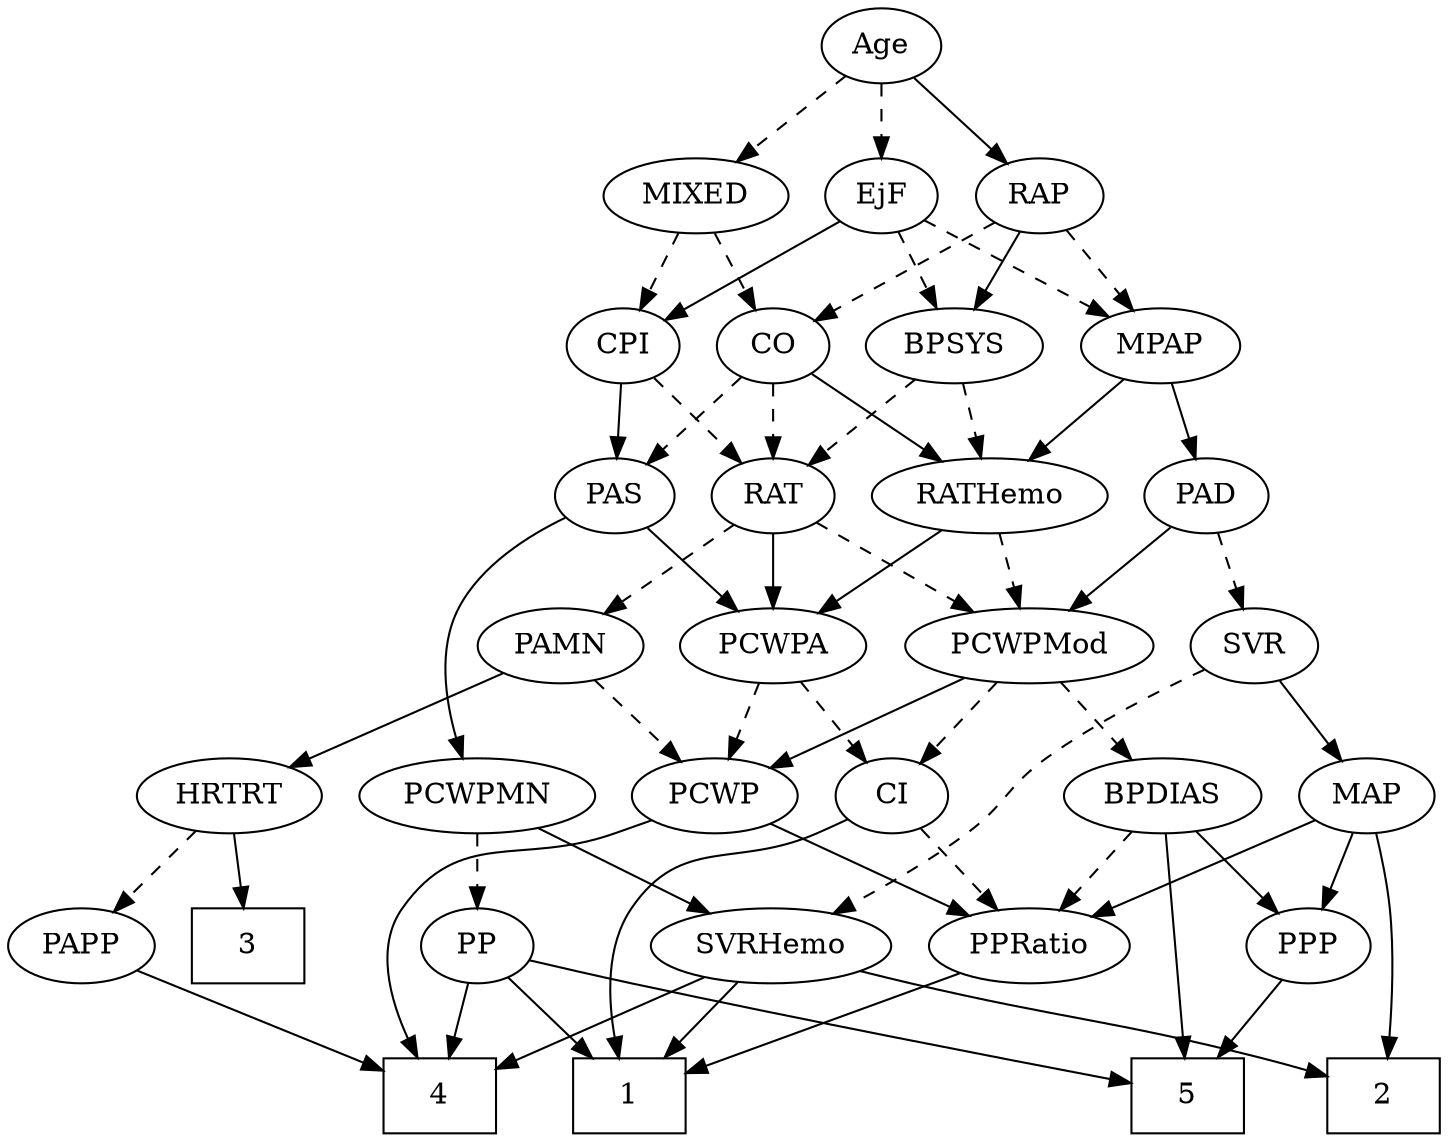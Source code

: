 strict digraph {
	graph [bb="0,0,647.39,540"];
	node [label="\N"];
	1	[height=0.5,
		pos="294.55,18",
		shape=box,
		width=0.75];
	2	[height=0.5,
		pos="28.547,18",
		shape=box,
		width=0.75];
	3	[height=0.5,
		pos="538.55,90",
		shape=box,
		width=0.75];
	4	[height=0.5,
		pos="455.55,18",
		shape=box,
		width=0.75];
	5	[height=0.5,
		pos="119.55,18",
		shape=box,
		width=0.75];
	Age	[height=0.5,
		pos="246.55,522",
		width=0.75];
	EjF	[height=0.5,
		pos="246.55,450",
		width=0.75];
	Age -> EjF	[pos="e,246.55,468.1 246.55,503.7 246.55,495.98 246.55,486.71 246.55,478.11",
		style=dashed];
	RAP	[height=0.5,
		pos="173.55,450",
		width=0.77632];
	Age -> RAP	[pos="e,188.55,465.38 231.77,506.83 221.45,496.94 207.49,483.55 195.82,472.36",
		style=solid];
	MIXED	[height=0.5,
		pos="331.55,450",
		width=1.1193];
	Age -> MIXED	[pos="e,313.14,466.16 262.94,507.5 274.95,497.61 291.52,483.96 305.36,472.56",
		style=dashed];
	MPAP	[height=0.5,
		pos="120.55,378",
		width=0.97491];
	EjF -> MPAP	[pos="e,143.74,391.88 226.3,437.75 206.41,426.7 175.73,409.66 152.54,396.77",
		style=dashed];
	BPSYS	[height=0.5,
		pos="211.55,378",
		width=1.0471];
	EjF -> BPSYS	[pos="e,219.86,395.63 238.43,432.76 234.25,424.4 229.06,414.02 224.35,404.61",
		style=dashed];
	CPI	[height=0.5,
		pos="366.55,378",
		width=0.75];
	EjF -> CPI	[pos="e,346.7,390.58 266.36,437.44 285.82,426.09 315.7,408.66 337.78,395.78",
		style=solid];
	RAP -> MPAP	[pos="e,132.64,394.98 161.78,433.46 155.02,424.53 146.37,413.11 138.75,403.04",
		style=dashed];
	RAP -> BPSYS	[pos="e,202.52,395.63 182.36,432.76 186.9,424.4 192.54,414.02 197.65,404.61",
		style=solid];
	CO	[height=0.5,
		pos="294.55,378",
		width=0.75];
	RAP -> CO	[pos="e,274.63,390.52 193.8,437.28 213.55,425.86 243.77,408.37 265.96,395.54",
		style=dashed];
	MIXED -> CO	[pos="e,303.25,395.47 322.78,432.41 318.36,424.04 312.89,413.71 307.96,404.37",
		style=dashed];
	MIXED -> CPI	[pos="e,358.39,395.31 340.02,432.05 344.16,423.77 349.24,413.62 353.84,404.42",
		style=dashed];
	PAD	[height=0.5,
		pos="103.55,306",
		width=0.79437];
	MPAP -> PAD	[pos="e,107.74,324.28 116.43,360.05 114.54,352.26 112.25,342.82 110.12,334.08",
		style=solid];
	RATHemo	[height=0.5,
		pos="199.55,306",
		width=1.3721];
	MPAP -> RATHemo	[pos="e,181.72,322.8 137.3,362.15 148,352.67 162.08,340.2 174.14,329.51",
		style=solid];
	BPSYS -> RATHemo	[pos="e,202.48,324.1 208.58,359.7 207.26,351.98 205.67,342.71 204.2,334.11",
		style=dashed];
	RAT	[height=0.5,
		pos="294.55,306",
		width=0.75827];
	BPSYS -> RAT	[pos="e,278.26,320.74 229.56,361.81 241.56,351.69 257.47,338.27 270.55,327.24",
		style=dashed];
	SVR	[height=0.5,
		pos="84.547,234",
		width=0.77632];
	PAD -> SVR	[pos="e,89.104,251.79 98.948,288.05 96.801,280.14 94.194,270.54 91.791,261.69",
		style=dashed];
	PCWPMod	[height=0.5,
		pos="182.55,234",
		width=1.4443];
	PAD -> PCWPMod	[pos="e,164.37,251.1 119.53,290.83 130.19,281.4 144.42,268.78 156.67,257.93",
		style=solid];
	PAS	[height=0.5,
		pos="366.55,306",
		width=0.75];
	CO -> PAS	[pos="e,351.75,321.38 309.12,362.83 319.3,352.94 333.07,339.55 344.58,328.36",
		style=dashed];
	CO -> RATHemo	[pos="e,220.51,322.45 277.12,364.16 263.65,354.24 244.71,340.27 228.91,328.63",
		style=solid];
	CO -> RAT	[pos="e,294.55,324.1 294.55,359.7 294.55,351.98 294.55,342.71 294.55,334.11",
		style=dashed];
	PCWPA	[height=0.5,
		pos="294.55,234",
		width=1.1555];
	PAS -> PCWPA	[pos="e,310.6,250.61 351.98,290.83 342.23,281.36 329.18,268.67 317.99,257.79",
		style=solid];
	PCWPMN	[height=0.5,
		pos="429.55,162",
		width=1.3902];
	PAS -> PCWPMN	[pos="e,435.56,180.05 388.42,295.01 404.73,286.24 425.8,271.78 435.55,252 445.03,232.75 442.49,208.26 438.16,189.85",
		style=solid];
	PAMN	[height=0.5,
		pos="390.55,234",
		width=1.011];
	PCWP	[height=0.5,
		pos="326.55,162",
		width=0.97491];
	PAMN -> PCWP	[pos="e,341.01,178.82 376.02,217.12 367.68,207.99 357.04,196.36 347.77,186.22",
		style=dashed];
	HRTRT	[height=0.5,
		pos="538.55,162",
		width=1.1013];
	PAMN -> HRTRT	[pos="e,512.19,175.47 415.99,220.97 440.02,209.6 476.27,192.45 503.12,179.75",
		style=solid];
	RATHemo -> PCWPMod	[pos="e,186.74,252.28 195.43,288.05 193.54,280.26 191.25,270.82 189.12,262.08",
		style=dashed];
	RATHemo -> PCWPA	[pos="e,274.5,249.77 220.63,289.46 234.07,279.57 251.63,266.62 266.27,255.83",
		style=solid];
	CPI -> PAS	[pos="e,366.55,324.1 366.55,359.7 366.55,351.98 366.55,342.71 366.55,334.11",
		style=solid];
	CPI -> RAT	[pos="e,309.34,321.38 351.98,362.83 341.8,352.94 328.02,339.55 316.52,328.36",
		style=dashed];
	RAT -> PAMN	[pos="e,370.73,249.45 312.16,292.16 326.26,281.88 346.31,267.25 362.61,255.37",
		style=dashed];
	RAT -> PCWPMod	[pos="e,206.62,250.04 275.29,292.97 258.81,282.66 234.71,267.6 215.21,255.41",
		style=dashed];
	RAT -> PCWPA	[pos="e,294.55,252.1 294.55,287.7 294.55,279.98 294.55,270.71 294.55,262.11",
		style=solid];
	SVRHemo	[height=0.5,
		pos="333.55,90",
		width=1.3902];
	SVR -> SVRHemo	[pos="e,317.81,107.15 106.24,222.4 111.21,220.14 116.51,217.88 121.55,216 174.9,196.06 195.55,209.04 244.55,180 248.5,177.65 285.76,139.89 \
310.8,114.32",
		style=dashed];
	MAP	[height=0.5,
		pos="30.547,162",
		width=0.84854];
	SVR -> MAP	[pos="e,42.873,178.98 72.563,217.46 65.669,208.53 56.86,197.11 49.09,187.04",
		style=solid];
	BPDIAS	[height=0.5,
		pos="121.55,162",
		width=1.1735];
	PCWPMod -> BPDIAS	[pos="e,135.9,179.47 168.09,216.41 160.49,207.69 151.04,196.85 142.64,187.21",
		style=dashed];
	PCWPMod -> PCWP	[pos="e,301.65,175.11 211.34,219 234.78,207.61 267.9,191.51 292.62,179.49",
		style=solid];
	CI	[height=0.5,
		pos="208.55,162",
		width=0.75];
	PCWPMod -> CI	[pos="e,202.31,179.79 188.84,216.05 191.81,208.06 195.42,198.33 198.74,189.4",
		style=dashed];
	PCWPA -> PCWP	[pos="e,318.87,179.79 302.29,216.05 305.99,207.97 310.49,198.12 314.61,189.11",
		style=dashed];
	PCWPA -> CI	[pos="e,225.14,176.5 275.89,217.81 263.37,207.62 246.75,194.09 233.15,183.02",
		style=dashed];
	PCWPMN -> SVRHemo	[pos="e,354.79,106.49 408.24,145.46 394.94,135.77 377.64,123.15 363.03,112.5",
		style=solid];
	PP	[height=0.5,
		pos="428.55,90",
		width=0.75];
	PCWPMN -> PP	[pos="e,428.79,108.1 429.3,143.7 429.19,135.98 429.06,126.71 428.93,118.11",
		style=dashed];
	SVRHemo -> 1	[pos="e,304.17,36.275 324.11,72.055 319.62,64.007 314.16,54.205 309.16,45.226",
		style=solid];
	SVRHemo -> 2	[pos="e,55.823,27.967 289.91,80.996 239.8,71.517 155.26,54.643 83.547,36 77.722,34.486 71.595,32.743 65.629,30.964",
		style=solid];
	SVRHemo -> 4	[pos="e,428.31,34.627 359.12,74.326 376.61,64.289 400.06,50.84 419.44,39.715",
		style=solid];
	BPDIAS -> 5	[pos="e,119.79,36.189 121.31,143.87 120.97,119.67 120.34,75.211 119.93,46.393",
		style=solid];
	PPP	[height=0.5,
		pos="64.547,90",
		width=0.75];
	BPDIAS -> PPP	[pos="e,76.915,106.19 108.33,144.76 100.93,135.68 91.577,124.19 83.419,114.18",
		style=solid];
	PPRatio	[height=0.5,
		pos="187.55,90",
		width=1.1013];
	BPDIAS -> PPRatio	[pos="e,172.63,106.82 136.52,145.12 145.13,135.99 156.1,124.36 165.66,114.22",
		style=dashed];
	MAP -> 2	[pos="e,28.356,36.064 29.735,143.82 29.285,133.45 28.773,119.97 28.547,108 28.156,87.275 28.175,63.83 28.282,46.207",
		style=solid];
	MAP -> PPP	[pos="e,56.548,107.47 38.605,144.41 42.627,136.13 47.584,125.92 52.083,116.66",
		style=solid];
	MAP -> PPRatio	[pos="e,160.31,103.15 54.392,150.37 80.091,138.91 121.3,120.54 151.08,107.26",
		style=solid];
	PP -> 1	[pos="e,321.95,33.315 407.9,78.216 387.46,67.538 355.73,50.962 331.03,38.06",
		style=solid];
	PP -> 4	[pos="e,448.82,36.447 434.95,72.411 437.98,64.539 441.69,54.929 445.12,46.042",
		style=solid];
	PP -> 5	[pos="e,146.85,22.012 407.97,78.206 403.01,75.911 397.67,73.678 392.55,72 310.6,45.165 210.13,29.978 156.86,23.246",
		style=solid];
	PPP -> 5	[pos="e,106.09,36.127 76.481,73.811 83.294,65.141 92.006,54.052 99.811,44.12",
		style=solid];
	PPRatio -> 1	[pos="e,268.39,36.113 209.2,74.834 223.76,65.309 243.27,52.546 259.96,41.628",
		style=solid];
	PCWP -> 4	[pos="e,463.38,36.043 354,150.38 359.48,148.26 365.2,146.06 370.55,144 412.3,127.94 439.19,144.86 464.55,108 477.01,89.887 472.93,64.592 \
466.8,45.597",
		style=solid];
	PCWP -> PPRatio	[pos="e,213.37,104 302.34,148.81 280.26,137.69 247.4,121.14 222.49,108.6",
		style=solid];
	CI -> 1	[pos="e,284.22,36.056 218.25,144.99 232.99,120.64 261.2,74.065 278.88,44.873",
		style=solid];
	CI -> PPRatio	[pos="e,192.73,108.28 203.46,144.05 201.13,136.26 198.29,126.82 195.67,118.08",
		style=dashed];
	PAPP	[height=0.5,
		pos="615.55,90",
		width=0.88464];
	PAPP -> 4	[pos="e,482.63,30.85 590.9,78.216 564.48,66.658 522.26,48.189 492,34.95",
		style=solid];
	HRTRT -> 3	[pos="e,538.55,108.1 538.55,143.7 538.55,135.98 538.55,126.71 538.55,118.11",
		style=solid];
	HRTRT -> PAPP	[pos="e,599.3,105.77 555.64,145.46 566.22,135.84 579.97,123.34 591.63,112.75",
		style=dashed];
}
